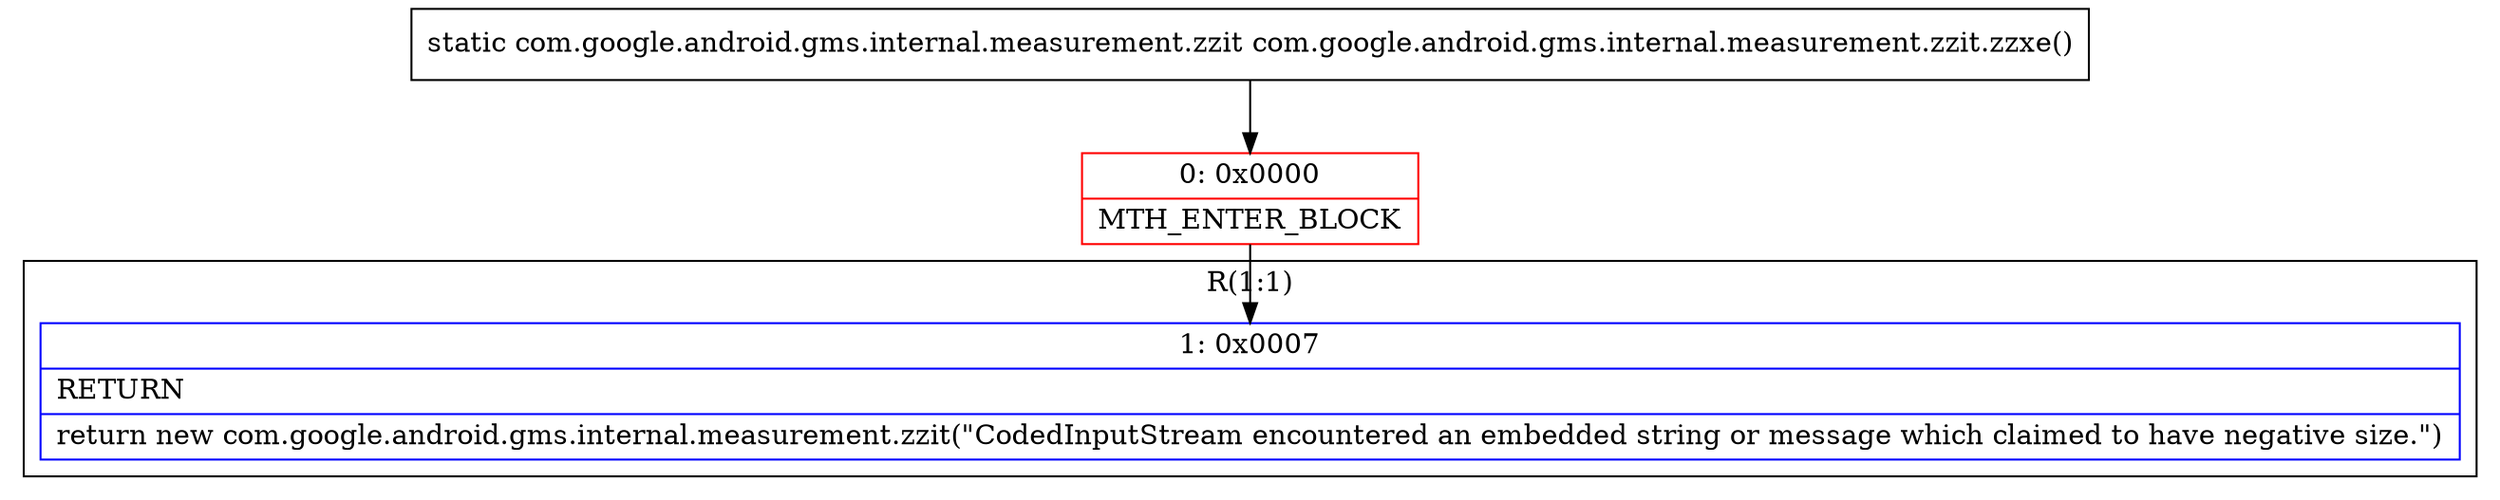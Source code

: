 digraph "CFG forcom.google.android.gms.internal.measurement.zzit.zzxe()Lcom\/google\/android\/gms\/internal\/measurement\/zzit;" {
subgraph cluster_Region_185482929 {
label = "R(1:1)";
node [shape=record,color=blue];
Node_1 [shape=record,label="{1\:\ 0x0007|RETURN\l|return new com.google.android.gms.internal.measurement.zzit(\"CodedInputStream encountered an embedded string or message which claimed to have negative size.\")\l}"];
}
Node_0 [shape=record,color=red,label="{0\:\ 0x0000|MTH_ENTER_BLOCK\l}"];
MethodNode[shape=record,label="{static com.google.android.gms.internal.measurement.zzit com.google.android.gms.internal.measurement.zzit.zzxe() }"];
MethodNode -> Node_0;
Node_0 -> Node_1;
}

